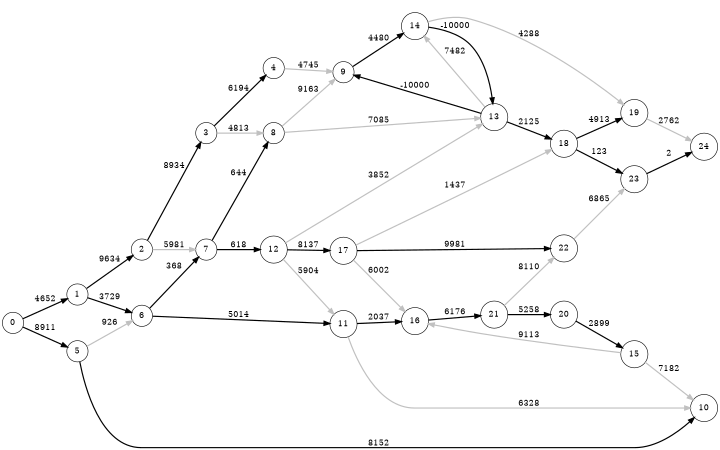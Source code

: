 digraph D {
  rankdir=LR
  size="5,3"
  ratio="fill"
  edge[style="bold"]
  node[shape="circle"]
0 -> 1[label="4652", color="black"]0 -> 5[label="8911", color="black"]1 -> 2[label="9634", color="black"]1 -> 6[label="3729", color="black"]2 -> 3[label="8934", color="black"]2 -> 7[label="5981", color="grey"]3 -> 4[label="6194", color="black"]3 -> 8[label="4813", color="grey"]4 -> 9[label="4745", color="grey"]5 -> 6[label="926", color="grey"]5 -> 10[label="8152", color="black"]6 -> 7[label="368", color="black"]6 -> 11[label="5014", color="black"]7 -> 8[label="644", color="black"]7 -> 12[label="618", color="black"]8 -> 9[label="9163", color="grey"]8 -> 13[label="7085", color="grey"]9 -> 14[label="4480", color="black"]11 -> 10[label="6328", color="grey"]11 -> 16[label="2037", color="black"]12 -> 11[label="5904", color="grey"]12 -> 13[label="3852", color="grey"]12 -> 17[label="8137", color="black"]13 -> 14[label="7482", color="grey"]13 -> 18[label="2125", color="black"]13 -> 9[label="-10000", color="black"]14 -> 19[label="4288", color="grey"]14 -> 13[label="-10000", color="black"]15 -> 16[label="9113", color="grey"]15 -> 10[label="7182", color="grey"]16 -> 21[label="6176", color="black"]17 -> 16[label="6002", color="grey"]17 -> 18[label="1437", color="grey"]17 -> 22[label="9981", color="black"]18 -> 19[label="4913", color="black"]18 -> 23[label="123", color="black"]19 -> 24[label="2762", color="grey"]20 -> 15[label="2899", color="black"]21 -> 20[label="5258", color="black"]21 -> 22[label="8110", color="grey"]22 -> 23[label="6865", color="grey"]23 -> 24[label="2", color="black"]}